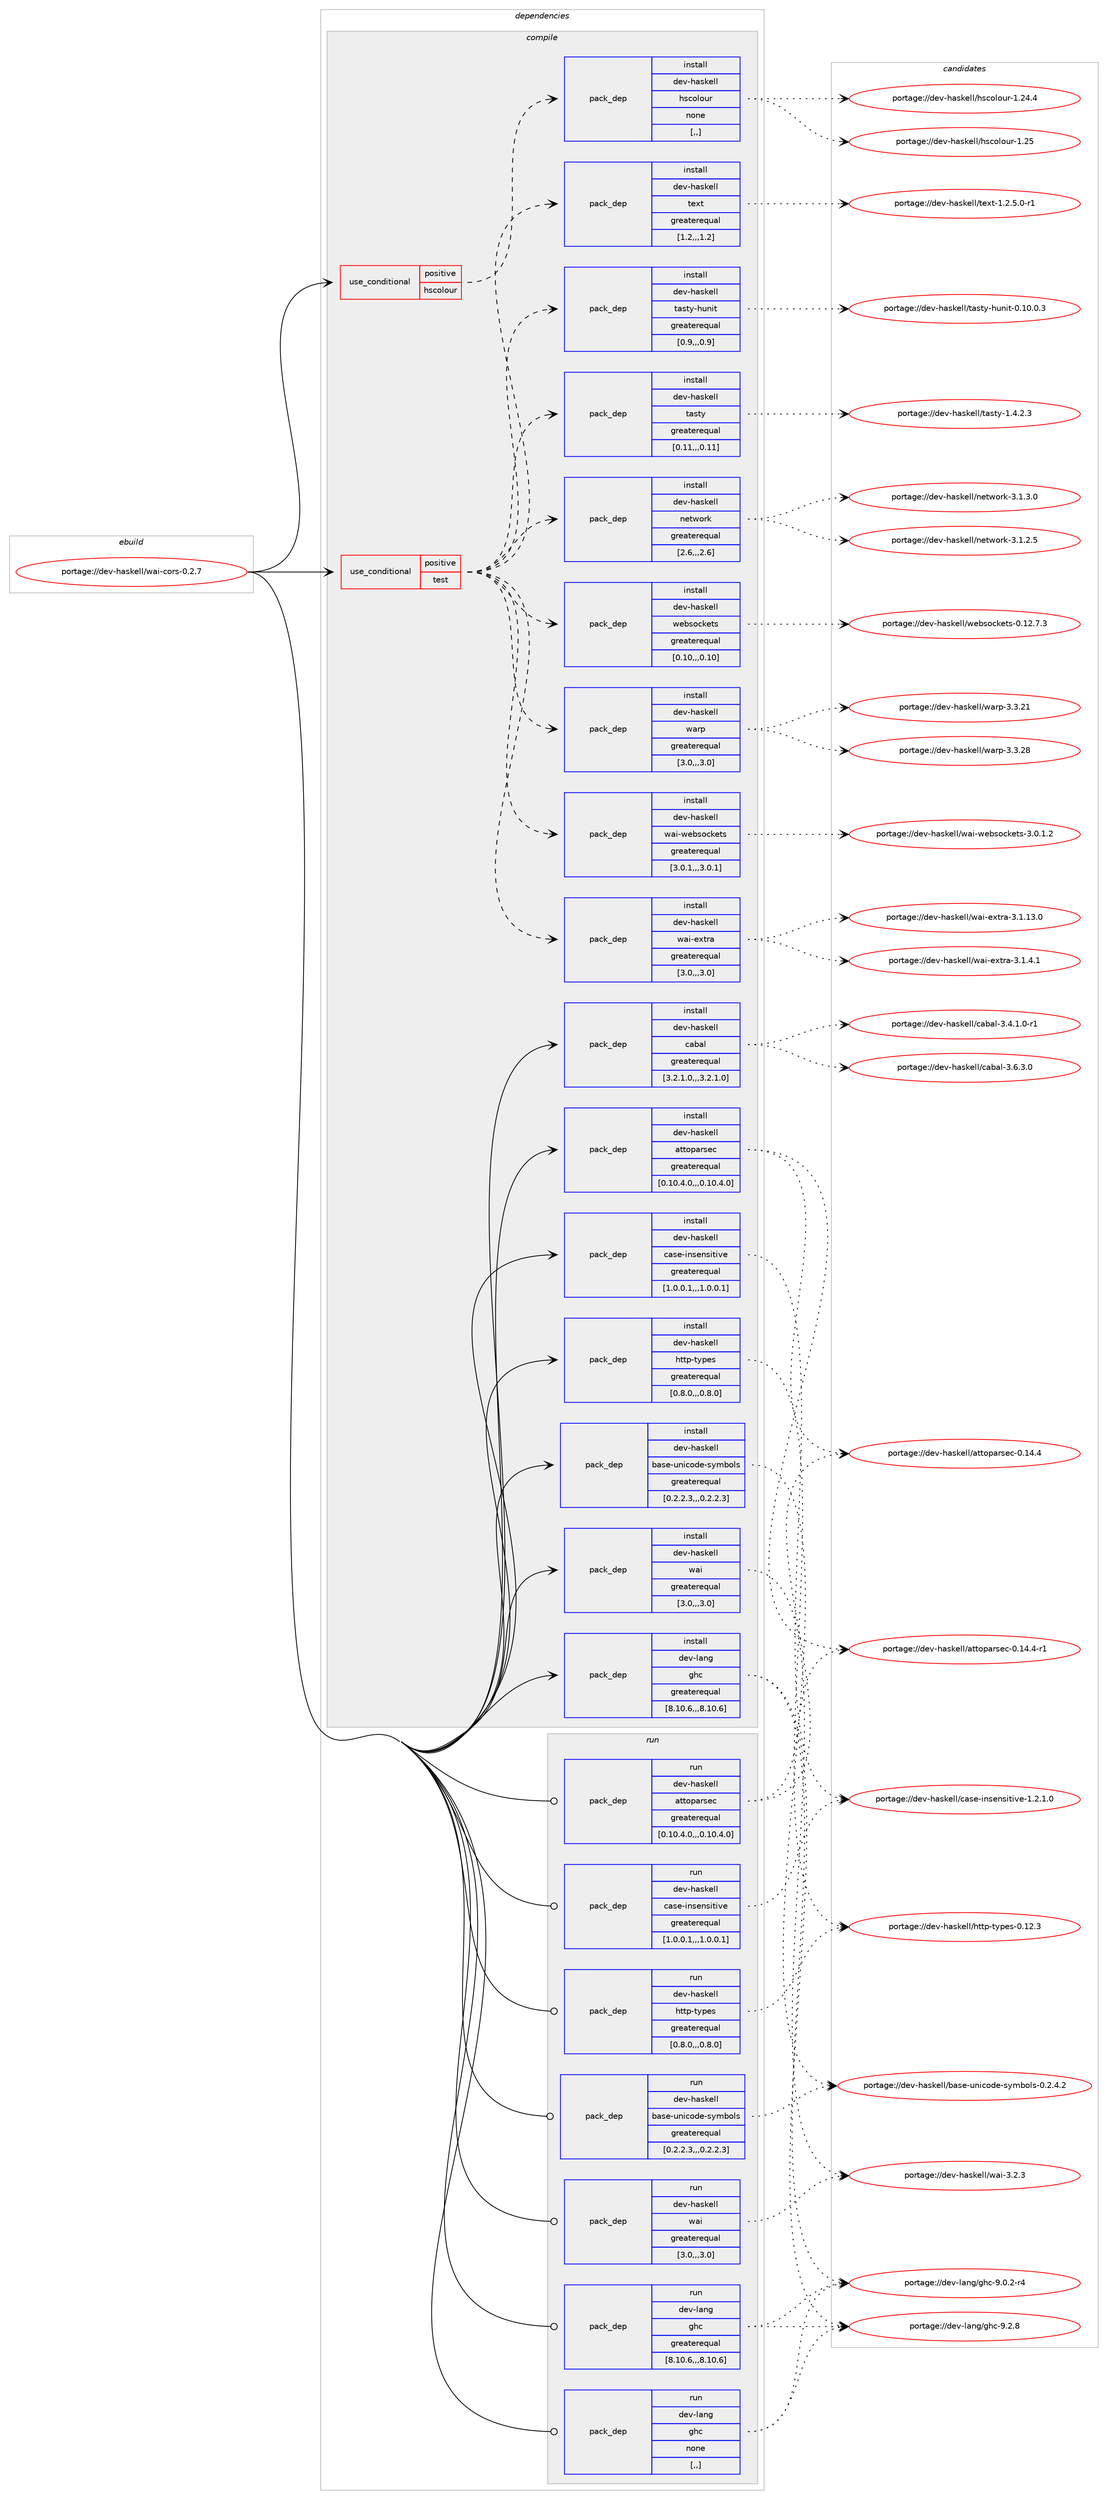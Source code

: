 digraph prolog {

# *************
# Graph options
# *************

newrank=true;
concentrate=true;
compound=true;
graph [rankdir=LR,fontname=Helvetica,fontsize=10,ranksep=1.5];#, ranksep=2.5, nodesep=0.2];
edge  [arrowhead=vee];
node  [fontname=Helvetica,fontsize=10];

# **********
# The ebuild
# **********

subgraph cluster_leftcol {
color=gray;
rank=same;
label=<<i>ebuild</i>>;
id [label="portage://dev-haskell/wai-cors-0.2.7", color=red, width=4, href="../dev-haskell/wai-cors-0.2.7.svg"];
}

# ****************
# The dependencies
# ****************

subgraph cluster_midcol {
color=gray;
label=<<i>dependencies</i>>;
subgraph cluster_compile {
fillcolor="#eeeeee";
style=filled;
label=<<i>compile</i>>;
subgraph cond21165 {
dependency90040 [label=<<TABLE BORDER="0" CELLBORDER="1" CELLSPACING="0" CELLPADDING="4"><TR><TD ROWSPAN="3" CELLPADDING="10">use_conditional</TD></TR><TR><TD>positive</TD></TR><TR><TD>hscolour</TD></TR></TABLE>>, shape=none, color=red];
subgraph pack67834 {
dependency90041 [label=<<TABLE BORDER="0" CELLBORDER="1" CELLSPACING="0" CELLPADDING="4" WIDTH="220"><TR><TD ROWSPAN="6" CELLPADDING="30">pack_dep</TD></TR><TR><TD WIDTH="110">install</TD></TR><TR><TD>dev-haskell</TD></TR><TR><TD>hscolour</TD></TR><TR><TD>none</TD></TR><TR><TD>[,,]</TD></TR></TABLE>>, shape=none, color=blue];
}
dependency90040:e -> dependency90041:w [weight=20,style="dashed",arrowhead="vee"];
}
id:e -> dependency90040:w [weight=20,style="solid",arrowhead="vee"];
subgraph cond21166 {
dependency90042 [label=<<TABLE BORDER="0" CELLBORDER="1" CELLSPACING="0" CELLPADDING="4"><TR><TD ROWSPAN="3" CELLPADDING="10">use_conditional</TD></TR><TR><TD>positive</TD></TR><TR><TD>test</TD></TR></TABLE>>, shape=none, color=red];
subgraph pack67835 {
dependency90043 [label=<<TABLE BORDER="0" CELLBORDER="1" CELLSPACING="0" CELLPADDING="4" WIDTH="220"><TR><TD ROWSPAN="6" CELLPADDING="30">pack_dep</TD></TR><TR><TD WIDTH="110">install</TD></TR><TR><TD>dev-haskell</TD></TR><TR><TD>network</TD></TR><TR><TD>greaterequal</TD></TR><TR><TD>[2.6,,,2.6]</TD></TR></TABLE>>, shape=none, color=blue];
}
dependency90042:e -> dependency90043:w [weight=20,style="dashed",arrowhead="vee"];
subgraph pack67836 {
dependency90044 [label=<<TABLE BORDER="0" CELLBORDER="1" CELLSPACING="0" CELLPADDING="4" WIDTH="220"><TR><TD ROWSPAN="6" CELLPADDING="30">pack_dep</TD></TR><TR><TD WIDTH="110">install</TD></TR><TR><TD>dev-haskell</TD></TR><TR><TD>tasty</TD></TR><TR><TD>greaterequal</TD></TR><TR><TD>[0.11,,,0.11]</TD></TR></TABLE>>, shape=none, color=blue];
}
dependency90042:e -> dependency90044:w [weight=20,style="dashed",arrowhead="vee"];
subgraph pack67837 {
dependency90045 [label=<<TABLE BORDER="0" CELLBORDER="1" CELLSPACING="0" CELLPADDING="4" WIDTH="220"><TR><TD ROWSPAN="6" CELLPADDING="30">pack_dep</TD></TR><TR><TD WIDTH="110">install</TD></TR><TR><TD>dev-haskell</TD></TR><TR><TD>tasty-hunit</TD></TR><TR><TD>greaterequal</TD></TR><TR><TD>[0.9,,,0.9]</TD></TR></TABLE>>, shape=none, color=blue];
}
dependency90042:e -> dependency90045:w [weight=20,style="dashed",arrowhead="vee"];
subgraph pack67838 {
dependency90046 [label=<<TABLE BORDER="0" CELLBORDER="1" CELLSPACING="0" CELLPADDING="4" WIDTH="220"><TR><TD ROWSPAN="6" CELLPADDING="30">pack_dep</TD></TR><TR><TD WIDTH="110">install</TD></TR><TR><TD>dev-haskell</TD></TR><TR><TD>text</TD></TR><TR><TD>greaterequal</TD></TR><TR><TD>[1.2,,,1.2]</TD></TR></TABLE>>, shape=none, color=blue];
}
dependency90042:e -> dependency90046:w [weight=20,style="dashed",arrowhead="vee"];
subgraph pack67839 {
dependency90047 [label=<<TABLE BORDER="0" CELLBORDER="1" CELLSPACING="0" CELLPADDING="4" WIDTH="220"><TR><TD ROWSPAN="6" CELLPADDING="30">pack_dep</TD></TR><TR><TD WIDTH="110">install</TD></TR><TR><TD>dev-haskell</TD></TR><TR><TD>wai-extra</TD></TR><TR><TD>greaterequal</TD></TR><TR><TD>[3.0,,,3.0]</TD></TR></TABLE>>, shape=none, color=blue];
}
dependency90042:e -> dependency90047:w [weight=20,style="dashed",arrowhead="vee"];
subgraph pack67840 {
dependency90048 [label=<<TABLE BORDER="0" CELLBORDER="1" CELLSPACING="0" CELLPADDING="4" WIDTH="220"><TR><TD ROWSPAN="6" CELLPADDING="30">pack_dep</TD></TR><TR><TD WIDTH="110">install</TD></TR><TR><TD>dev-haskell</TD></TR><TR><TD>wai-websockets</TD></TR><TR><TD>greaterequal</TD></TR><TR><TD>[3.0.1,,,3.0.1]</TD></TR></TABLE>>, shape=none, color=blue];
}
dependency90042:e -> dependency90048:w [weight=20,style="dashed",arrowhead="vee"];
subgraph pack67841 {
dependency90049 [label=<<TABLE BORDER="0" CELLBORDER="1" CELLSPACING="0" CELLPADDING="4" WIDTH="220"><TR><TD ROWSPAN="6" CELLPADDING="30">pack_dep</TD></TR><TR><TD WIDTH="110">install</TD></TR><TR><TD>dev-haskell</TD></TR><TR><TD>warp</TD></TR><TR><TD>greaterequal</TD></TR><TR><TD>[3.0,,,3.0]</TD></TR></TABLE>>, shape=none, color=blue];
}
dependency90042:e -> dependency90049:w [weight=20,style="dashed",arrowhead="vee"];
subgraph pack67842 {
dependency90050 [label=<<TABLE BORDER="0" CELLBORDER="1" CELLSPACING="0" CELLPADDING="4" WIDTH="220"><TR><TD ROWSPAN="6" CELLPADDING="30">pack_dep</TD></TR><TR><TD WIDTH="110">install</TD></TR><TR><TD>dev-haskell</TD></TR><TR><TD>websockets</TD></TR><TR><TD>greaterequal</TD></TR><TR><TD>[0.10,,,0.10]</TD></TR></TABLE>>, shape=none, color=blue];
}
dependency90042:e -> dependency90050:w [weight=20,style="dashed",arrowhead="vee"];
}
id:e -> dependency90042:w [weight=20,style="solid",arrowhead="vee"];
subgraph pack67843 {
dependency90051 [label=<<TABLE BORDER="0" CELLBORDER="1" CELLSPACING="0" CELLPADDING="4" WIDTH="220"><TR><TD ROWSPAN="6" CELLPADDING="30">pack_dep</TD></TR><TR><TD WIDTH="110">install</TD></TR><TR><TD>dev-haskell</TD></TR><TR><TD>attoparsec</TD></TR><TR><TD>greaterequal</TD></TR><TR><TD>[0.10.4.0,,,0.10.4.0]</TD></TR></TABLE>>, shape=none, color=blue];
}
id:e -> dependency90051:w [weight=20,style="solid",arrowhead="vee"];
subgraph pack67844 {
dependency90052 [label=<<TABLE BORDER="0" CELLBORDER="1" CELLSPACING="0" CELLPADDING="4" WIDTH="220"><TR><TD ROWSPAN="6" CELLPADDING="30">pack_dep</TD></TR><TR><TD WIDTH="110">install</TD></TR><TR><TD>dev-haskell</TD></TR><TR><TD>base-unicode-symbols</TD></TR><TR><TD>greaterequal</TD></TR><TR><TD>[0.2.2.3,,,0.2.2.3]</TD></TR></TABLE>>, shape=none, color=blue];
}
id:e -> dependency90052:w [weight=20,style="solid",arrowhead="vee"];
subgraph pack67845 {
dependency90053 [label=<<TABLE BORDER="0" CELLBORDER="1" CELLSPACING="0" CELLPADDING="4" WIDTH="220"><TR><TD ROWSPAN="6" CELLPADDING="30">pack_dep</TD></TR><TR><TD WIDTH="110">install</TD></TR><TR><TD>dev-haskell</TD></TR><TR><TD>cabal</TD></TR><TR><TD>greaterequal</TD></TR><TR><TD>[3.2.1.0,,,3.2.1.0]</TD></TR></TABLE>>, shape=none, color=blue];
}
id:e -> dependency90053:w [weight=20,style="solid",arrowhead="vee"];
subgraph pack67846 {
dependency90054 [label=<<TABLE BORDER="0" CELLBORDER="1" CELLSPACING="0" CELLPADDING="4" WIDTH="220"><TR><TD ROWSPAN="6" CELLPADDING="30">pack_dep</TD></TR><TR><TD WIDTH="110">install</TD></TR><TR><TD>dev-haskell</TD></TR><TR><TD>case-insensitive</TD></TR><TR><TD>greaterequal</TD></TR><TR><TD>[1.0.0.1,,,1.0.0.1]</TD></TR></TABLE>>, shape=none, color=blue];
}
id:e -> dependency90054:w [weight=20,style="solid",arrowhead="vee"];
subgraph pack67847 {
dependency90055 [label=<<TABLE BORDER="0" CELLBORDER="1" CELLSPACING="0" CELLPADDING="4" WIDTH="220"><TR><TD ROWSPAN="6" CELLPADDING="30">pack_dep</TD></TR><TR><TD WIDTH="110">install</TD></TR><TR><TD>dev-haskell</TD></TR><TR><TD>http-types</TD></TR><TR><TD>greaterequal</TD></TR><TR><TD>[0.8.0,,,0.8.0]</TD></TR></TABLE>>, shape=none, color=blue];
}
id:e -> dependency90055:w [weight=20,style="solid",arrowhead="vee"];
subgraph pack67848 {
dependency90056 [label=<<TABLE BORDER="0" CELLBORDER="1" CELLSPACING="0" CELLPADDING="4" WIDTH="220"><TR><TD ROWSPAN="6" CELLPADDING="30">pack_dep</TD></TR><TR><TD WIDTH="110">install</TD></TR><TR><TD>dev-haskell</TD></TR><TR><TD>wai</TD></TR><TR><TD>greaterequal</TD></TR><TR><TD>[3.0,,,3.0]</TD></TR></TABLE>>, shape=none, color=blue];
}
id:e -> dependency90056:w [weight=20,style="solid",arrowhead="vee"];
subgraph pack67849 {
dependency90057 [label=<<TABLE BORDER="0" CELLBORDER="1" CELLSPACING="0" CELLPADDING="4" WIDTH="220"><TR><TD ROWSPAN="6" CELLPADDING="30">pack_dep</TD></TR><TR><TD WIDTH="110">install</TD></TR><TR><TD>dev-lang</TD></TR><TR><TD>ghc</TD></TR><TR><TD>greaterequal</TD></TR><TR><TD>[8.10.6,,,8.10.6]</TD></TR></TABLE>>, shape=none, color=blue];
}
id:e -> dependency90057:w [weight=20,style="solid",arrowhead="vee"];
}
subgraph cluster_compileandrun {
fillcolor="#eeeeee";
style=filled;
label=<<i>compile and run</i>>;
}
subgraph cluster_run {
fillcolor="#eeeeee";
style=filled;
label=<<i>run</i>>;
subgraph pack67850 {
dependency90058 [label=<<TABLE BORDER="0" CELLBORDER="1" CELLSPACING="0" CELLPADDING="4" WIDTH="220"><TR><TD ROWSPAN="6" CELLPADDING="30">pack_dep</TD></TR><TR><TD WIDTH="110">run</TD></TR><TR><TD>dev-haskell</TD></TR><TR><TD>attoparsec</TD></TR><TR><TD>greaterequal</TD></TR><TR><TD>[0.10.4.0,,,0.10.4.0]</TD></TR></TABLE>>, shape=none, color=blue];
}
id:e -> dependency90058:w [weight=20,style="solid",arrowhead="odot"];
subgraph pack67851 {
dependency90059 [label=<<TABLE BORDER="0" CELLBORDER="1" CELLSPACING="0" CELLPADDING="4" WIDTH="220"><TR><TD ROWSPAN="6" CELLPADDING="30">pack_dep</TD></TR><TR><TD WIDTH="110">run</TD></TR><TR><TD>dev-haskell</TD></TR><TR><TD>base-unicode-symbols</TD></TR><TR><TD>greaterequal</TD></TR><TR><TD>[0.2.2.3,,,0.2.2.3]</TD></TR></TABLE>>, shape=none, color=blue];
}
id:e -> dependency90059:w [weight=20,style="solid",arrowhead="odot"];
subgraph pack67852 {
dependency90060 [label=<<TABLE BORDER="0" CELLBORDER="1" CELLSPACING="0" CELLPADDING="4" WIDTH="220"><TR><TD ROWSPAN="6" CELLPADDING="30">pack_dep</TD></TR><TR><TD WIDTH="110">run</TD></TR><TR><TD>dev-haskell</TD></TR><TR><TD>case-insensitive</TD></TR><TR><TD>greaterequal</TD></TR><TR><TD>[1.0.0.1,,,1.0.0.1]</TD></TR></TABLE>>, shape=none, color=blue];
}
id:e -> dependency90060:w [weight=20,style="solid",arrowhead="odot"];
subgraph pack67853 {
dependency90061 [label=<<TABLE BORDER="0" CELLBORDER="1" CELLSPACING="0" CELLPADDING="4" WIDTH="220"><TR><TD ROWSPAN="6" CELLPADDING="30">pack_dep</TD></TR><TR><TD WIDTH="110">run</TD></TR><TR><TD>dev-haskell</TD></TR><TR><TD>http-types</TD></TR><TR><TD>greaterequal</TD></TR><TR><TD>[0.8.0,,,0.8.0]</TD></TR></TABLE>>, shape=none, color=blue];
}
id:e -> dependency90061:w [weight=20,style="solid",arrowhead="odot"];
subgraph pack67854 {
dependency90062 [label=<<TABLE BORDER="0" CELLBORDER="1" CELLSPACING="0" CELLPADDING="4" WIDTH="220"><TR><TD ROWSPAN="6" CELLPADDING="30">pack_dep</TD></TR><TR><TD WIDTH="110">run</TD></TR><TR><TD>dev-haskell</TD></TR><TR><TD>wai</TD></TR><TR><TD>greaterequal</TD></TR><TR><TD>[3.0,,,3.0]</TD></TR></TABLE>>, shape=none, color=blue];
}
id:e -> dependency90062:w [weight=20,style="solid",arrowhead="odot"];
subgraph pack67855 {
dependency90063 [label=<<TABLE BORDER="0" CELLBORDER="1" CELLSPACING="0" CELLPADDING="4" WIDTH="220"><TR><TD ROWSPAN="6" CELLPADDING="30">pack_dep</TD></TR><TR><TD WIDTH="110">run</TD></TR><TR><TD>dev-lang</TD></TR><TR><TD>ghc</TD></TR><TR><TD>greaterequal</TD></TR><TR><TD>[8.10.6,,,8.10.6]</TD></TR></TABLE>>, shape=none, color=blue];
}
id:e -> dependency90063:w [weight=20,style="solid",arrowhead="odot"];
subgraph pack67856 {
dependency90064 [label=<<TABLE BORDER="0" CELLBORDER="1" CELLSPACING="0" CELLPADDING="4" WIDTH="220"><TR><TD ROWSPAN="6" CELLPADDING="30">pack_dep</TD></TR><TR><TD WIDTH="110">run</TD></TR><TR><TD>dev-lang</TD></TR><TR><TD>ghc</TD></TR><TR><TD>none</TD></TR><TR><TD>[,,]</TD></TR></TABLE>>, shape=none, color=blue];
}
id:e -> dependency90064:w [weight=20,style="solid",arrowhead="odot"];
}
}

# **************
# The candidates
# **************

subgraph cluster_choices {
rank=same;
color=gray;
label=<<i>candidates</i>>;

subgraph choice67834 {
color=black;
nodesep=1;
choice100101118451049711510710110810847104115991111081111171144549465053 [label="portage://dev-haskell/hscolour-1.25", color=red, width=4,href="../dev-haskell/hscolour-1.25.svg"];
choice1001011184510497115107101108108471041159911110811111711445494650524652 [label="portage://dev-haskell/hscolour-1.24.4", color=red, width=4,href="../dev-haskell/hscolour-1.24.4.svg"];
dependency90041:e -> choice100101118451049711510710110810847104115991111081111171144549465053:w [style=dotted,weight="100"];
dependency90041:e -> choice1001011184510497115107101108108471041159911110811111711445494650524652:w [style=dotted,weight="100"];
}
subgraph choice67835 {
color=black;
nodesep=1;
choice1001011184510497115107101108108471101011161191111141074551464946514648 [label="portage://dev-haskell/network-3.1.3.0", color=red, width=4,href="../dev-haskell/network-3.1.3.0.svg"];
choice1001011184510497115107101108108471101011161191111141074551464946504653 [label="portage://dev-haskell/network-3.1.2.5", color=red, width=4,href="../dev-haskell/network-3.1.2.5.svg"];
dependency90043:e -> choice1001011184510497115107101108108471101011161191111141074551464946514648:w [style=dotted,weight="100"];
dependency90043:e -> choice1001011184510497115107101108108471101011161191111141074551464946504653:w [style=dotted,weight="100"];
}
subgraph choice67836 {
color=black;
nodesep=1;
choice100101118451049711510710110810847116971151161214549465246504651 [label="portage://dev-haskell/tasty-1.4.2.3", color=red, width=4,href="../dev-haskell/tasty-1.4.2.3.svg"];
dependency90044:e -> choice100101118451049711510710110810847116971151161214549465246504651:w [style=dotted,weight="100"];
}
subgraph choice67837 {
color=black;
nodesep=1;
choice1001011184510497115107101108108471169711511612145104117110105116454846494846484651 [label="portage://dev-haskell/tasty-hunit-0.10.0.3", color=red, width=4,href="../dev-haskell/tasty-hunit-0.10.0.3.svg"];
dependency90045:e -> choice1001011184510497115107101108108471169711511612145104117110105116454846494846484651:w [style=dotted,weight="100"];
}
subgraph choice67838 {
color=black;
nodesep=1;
choice10010111845104971151071011081084711610112011645494650465346484511449 [label="portage://dev-haskell/text-1.2.5.0-r1", color=red, width=4,href="../dev-haskell/text-1.2.5.0-r1.svg"];
dependency90046:e -> choice10010111845104971151071011081084711610112011645494650465346484511449:w [style=dotted,weight="100"];
}
subgraph choice67839 {
color=black;
nodesep=1;
choice100101118451049711510710110810847119971054510112011611497455146494649514648 [label="portage://dev-haskell/wai-extra-3.1.13.0", color=red, width=4,href="../dev-haskell/wai-extra-3.1.13.0.svg"];
choice1001011184510497115107101108108471199710545101120116114974551464946524649 [label="portage://dev-haskell/wai-extra-3.1.4.1", color=red, width=4,href="../dev-haskell/wai-extra-3.1.4.1.svg"];
dependency90047:e -> choice100101118451049711510710110810847119971054510112011611497455146494649514648:w [style=dotted,weight="100"];
dependency90047:e -> choice1001011184510497115107101108108471199710545101120116114974551464946524649:w [style=dotted,weight="100"];
}
subgraph choice67840 {
color=black;
nodesep=1;
choice100101118451049711510710110810847119971054511910198115111991071011161154551464846494650 [label="portage://dev-haskell/wai-websockets-3.0.1.2", color=red, width=4,href="../dev-haskell/wai-websockets-3.0.1.2.svg"];
dependency90048:e -> choice100101118451049711510710110810847119971054511910198115111991071011161154551464846494650:w [style=dotted,weight="100"];
}
subgraph choice67841 {
color=black;
nodesep=1;
choice1001011184510497115107101108108471199711411245514651465056 [label="portage://dev-haskell/warp-3.3.28", color=red, width=4,href="../dev-haskell/warp-3.3.28.svg"];
choice1001011184510497115107101108108471199711411245514651465049 [label="portage://dev-haskell/warp-3.3.21", color=red, width=4,href="../dev-haskell/warp-3.3.21.svg"];
dependency90049:e -> choice1001011184510497115107101108108471199711411245514651465056:w [style=dotted,weight="100"];
dependency90049:e -> choice1001011184510497115107101108108471199711411245514651465049:w [style=dotted,weight="100"];
}
subgraph choice67842 {
color=black;
nodesep=1;
choice1001011184510497115107101108108471191019811511199107101116115454846495046554651 [label="portage://dev-haskell/websockets-0.12.7.3", color=red, width=4,href="../dev-haskell/websockets-0.12.7.3.svg"];
dependency90050:e -> choice1001011184510497115107101108108471191019811511199107101116115454846495046554651:w [style=dotted,weight="100"];
}
subgraph choice67843 {
color=black;
nodesep=1;
choice100101118451049711510710110810847971161161111129711411510199454846495246524511449 [label="portage://dev-haskell/attoparsec-0.14.4-r1", color=red, width=4,href="../dev-haskell/attoparsec-0.14.4-r1.svg"];
choice10010111845104971151071011081084797116116111112971141151019945484649524652 [label="portage://dev-haskell/attoparsec-0.14.4", color=red, width=4,href="../dev-haskell/attoparsec-0.14.4.svg"];
dependency90051:e -> choice100101118451049711510710110810847971161161111129711411510199454846495246524511449:w [style=dotted,weight="100"];
dependency90051:e -> choice10010111845104971151071011081084797116116111112971141151019945484649524652:w [style=dotted,weight="100"];
}
subgraph choice67844 {
color=black;
nodesep=1;
choice1001011184510497115107101108108479897115101451171101059911110010145115121109981111081154548465046524650 [label="portage://dev-haskell/base-unicode-symbols-0.2.4.2", color=red, width=4,href="../dev-haskell/base-unicode-symbols-0.2.4.2.svg"];
dependency90052:e -> choice1001011184510497115107101108108479897115101451171101059911110010145115121109981111081154548465046524650:w [style=dotted,weight="100"];
}
subgraph choice67845 {
color=black;
nodesep=1;
choice100101118451049711510710110810847999798971084551465446514648 [label="portage://dev-haskell/cabal-3.6.3.0", color=red, width=4,href="../dev-haskell/cabal-3.6.3.0.svg"];
choice1001011184510497115107101108108479997989710845514652464946484511449 [label="portage://dev-haskell/cabal-3.4.1.0-r1", color=red, width=4,href="../dev-haskell/cabal-3.4.1.0-r1.svg"];
dependency90053:e -> choice100101118451049711510710110810847999798971084551465446514648:w [style=dotted,weight="100"];
dependency90053:e -> choice1001011184510497115107101108108479997989710845514652464946484511449:w [style=dotted,weight="100"];
}
subgraph choice67846 {
color=black;
nodesep=1;
choice1001011184510497115107101108108479997115101451051101151011101151051161051181014549465046494648 [label="portage://dev-haskell/case-insensitive-1.2.1.0", color=red, width=4,href="../dev-haskell/case-insensitive-1.2.1.0.svg"];
dependency90054:e -> choice1001011184510497115107101108108479997115101451051101151011101151051161051181014549465046494648:w [style=dotted,weight="100"];
}
subgraph choice67847 {
color=black;
nodesep=1;
choice1001011184510497115107101108108471041161161124511612111210111545484649504651 [label="portage://dev-haskell/http-types-0.12.3", color=red, width=4,href="../dev-haskell/http-types-0.12.3.svg"];
dependency90055:e -> choice1001011184510497115107101108108471041161161124511612111210111545484649504651:w [style=dotted,weight="100"];
}
subgraph choice67848 {
color=black;
nodesep=1;
choice10010111845104971151071011081084711997105455146504651 [label="portage://dev-haskell/wai-3.2.3", color=red, width=4,href="../dev-haskell/wai-3.2.3.svg"];
dependency90056:e -> choice10010111845104971151071011081084711997105455146504651:w [style=dotted,weight="100"];
}
subgraph choice67849 {
color=black;
nodesep=1;
choice10010111845108971101034710310499455746504656 [label="portage://dev-lang/ghc-9.2.8", color=red, width=4,href="../dev-lang/ghc-9.2.8.svg"];
choice100101118451089711010347103104994557464846504511452 [label="portage://dev-lang/ghc-9.0.2-r4", color=red, width=4,href="../dev-lang/ghc-9.0.2-r4.svg"];
dependency90057:e -> choice10010111845108971101034710310499455746504656:w [style=dotted,weight="100"];
dependency90057:e -> choice100101118451089711010347103104994557464846504511452:w [style=dotted,weight="100"];
}
subgraph choice67850 {
color=black;
nodesep=1;
choice100101118451049711510710110810847971161161111129711411510199454846495246524511449 [label="portage://dev-haskell/attoparsec-0.14.4-r1", color=red, width=4,href="../dev-haskell/attoparsec-0.14.4-r1.svg"];
choice10010111845104971151071011081084797116116111112971141151019945484649524652 [label="portage://dev-haskell/attoparsec-0.14.4", color=red, width=4,href="../dev-haskell/attoparsec-0.14.4.svg"];
dependency90058:e -> choice100101118451049711510710110810847971161161111129711411510199454846495246524511449:w [style=dotted,weight="100"];
dependency90058:e -> choice10010111845104971151071011081084797116116111112971141151019945484649524652:w [style=dotted,weight="100"];
}
subgraph choice67851 {
color=black;
nodesep=1;
choice1001011184510497115107101108108479897115101451171101059911110010145115121109981111081154548465046524650 [label="portage://dev-haskell/base-unicode-symbols-0.2.4.2", color=red, width=4,href="../dev-haskell/base-unicode-symbols-0.2.4.2.svg"];
dependency90059:e -> choice1001011184510497115107101108108479897115101451171101059911110010145115121109981111081154548465046524650:w [style=dotted,weight="100"];
}
subgraph choice67852 {
color=black;
nodesep=1;
choice1001011184510497115107101108108479997115101451051101151011101151051161051181014549465046494648 [label="portage://dev-haskell/case-insensitive-1.2.1.0", color=red, width=4,href="../dev-haskell/case-insensitive-1.2.1.0.svg"];
dependency90060:e -> choice1001011184510497115107101108108479997115101451051101151011101151051161051181014549465046494648:w [style=dotted,weight="100"];
}
subgraph choice67853 {
color=black;
nodesep=1;
choice1001011184510497115107101108108471041161161124511612111210111545484649504651 [label="portage://dev-haskell/http-types-0.12.3", color=red, width=4,href="../dev-haskell/http-types-0.12.3.svg"];
dependency90061:e -> choice1001011184510497115107101108108471041161161124511612111210111545484649504651:w [style=dotted,weight="100"];
}
subgraph choice67854 {
color=black;
nodesep=1;
choice10010111845104971151071011081084711997105455146504651 [label="portage://dev-haskell/wai-3.2.3", color=red, width=4,href="../dev-haskell/wai-3.2.3.svg"];
dependency90062:e -> choice10010111845104971151071011081084711997105455146504651:w [style=dotted,weight="100"];
}
subgraph choice67855 {
color=black;
nodesep=1;
choice10010111845108971101034710310499455746504656 [label="portage://dev-lang/ghc-9.2.8", color=red, width=4,href="../dev-lang/ghc-9.2.8.svg"];
choice100101118451089711010347103104994557464846504511452 [label="portage://dev-lang/ghc-9.0.2-r4", color=red, width=4,href="../dev-lang/ghc-9.0.2-r4.svg"];
dependency90063:e -> choice10010111845108971101034710310499455746504656:w [style=dotted,weight="100"];
dependency90063:e -> choice100101118451089711010347103104994557464846504511452:w [style=dotted,weight="100"];
}
subgraph choice67856 {
color=black;
nodesep=1;
choice10010111845108971101034710310499455746504656 [label="portage://dev-lang/ghc-9.2.8", color=red, width=4,href="../dev-lang/ghc-9.2.8.svg"];
choice100101118451089711010347103104994557464846504511452 [label="portage://dev-lang/ghc-9.0.2-r4", color=red, width=4,href="../dev-lang/ghc-9.0.2-r4.svg"];
dependency90064:e -> choice10010111845108971101034710310499455746504656:w [style=dotted,weight="100"];
dependency90064:e -> choice100101118451089711010347103104994557464846504511452:w [style=dotted,weight="100"];
}
}

}
